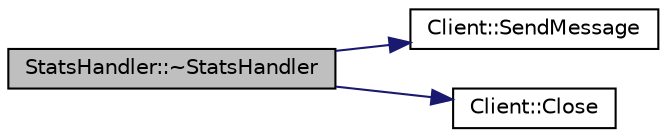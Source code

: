 digraph "StatsHandler::~StatsHandler"
{
  edge [fontname="Helvetica",fontsize="10",labelfontname="Helvetica",labelfontsize="10"];
  node [fontname="Helvetica",fontsize="10",shape=record];
  rankdir="LR";
  Node1 [label="StatsHandler::~StatsHandler",height=0.2,width=0.4,color="black", fillcolor="grey75", style="filled", fontcolor="black"];
  Node1 -> Node2 [color="midnightblue",fontsize="10",style="solid",fontname="Helvetica"];
  Node2 [label="Client::SendMessage",height=0.2,width=0.4,color="black", fillcolor="white", style="filled",URL="$d3/d7a/class_client.html#a1bbb757d713ad68ebbef801cde60f438"];
  Node1 -> Node3 [color="midnightblue",fontsize="10",style="solid",fontname="Helvetica"];
  Node3 [label="Client::Close",height=0.2,width=0.4,color="black", fillcolor="white", style="filled",URL="$d3/d7a/class_client.html#aaf6a8239f1f36ef898d289860d7dacb3",tooltip="Close the socket. "];
}
